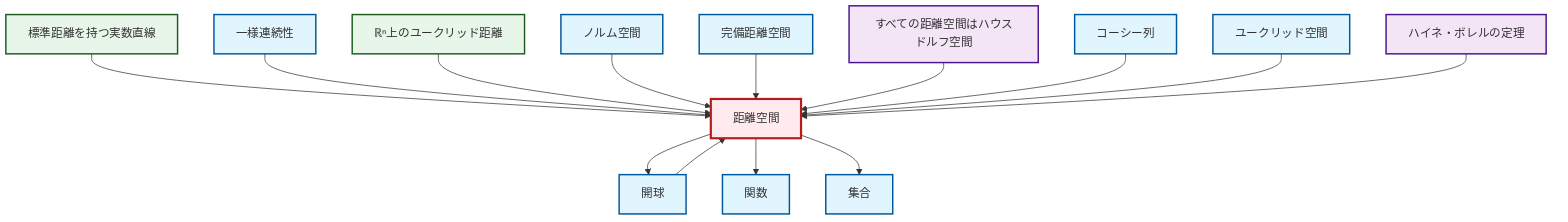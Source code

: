graph TD
    classDef definition fill:#e1f5fe,stroke:#01579b,stroke-width:2px
    classDef theorem fill:#f3e5f5,stroke:#4a148c,stroke-width:2px
    classDef axiom fill:#fff3e0,stroke:#e65100,stroke-width:2px
    classDef example fill:#e8f5e9,stroke:#1b5e20,stroke-width:2px
    classDef current fill:#ffebee,stroke:#b71c1c,stroke-width:3px
    thm-metric-hausdorff["すべての距離空間はハウスドルフ空間"]:::theorem
    def-set["集合"]:::definition
    def-function["関数"]:::definition
    ex-euclidean-metric["ℝⁿ上のユークリッド距離"]:::example
    def-metric-space["距離空間"]:::definition
    thm-heine-borel["ハイネ・ボレルの定理"]:::theorem
    def-normed-vector-space["ノルム空間"]:::definition
    def-open-ball["開球"]:::definition
    def-euclidean-space["ユークリッド空間"]:::definition
    def-uniform-continuity["一様連続性"]:::definition
    def-complete-metric-space["完備距離空間"]:::definition
    ex-real-line-metric["標準距離を持つ実数直線"]:::example
    def-cauchy-sequence["コーシー列"]:::definition
    def-open-ball --> def-metric-space
    ex-real-line-metric --> def-metric-space
    def-uniform-continuity --> def-metric-space
    def-metric-space --> def-open-ball
    ex-euclidean-metric --> def-metric-space
    def-normed-vector-space --> def-metric-space
    def-complete-metric-space --> def-metric-space
    thm-metric-hausdorff --> def-metric-space
    def-cauchy-sequence --> def-metric-space
    def-metric-space --> def-function
    def-euclidean-space --> def-metric-space
    def-metric-space --> def-set
    thm-heine-borel --> def-metric-space
    class def-metric-space current